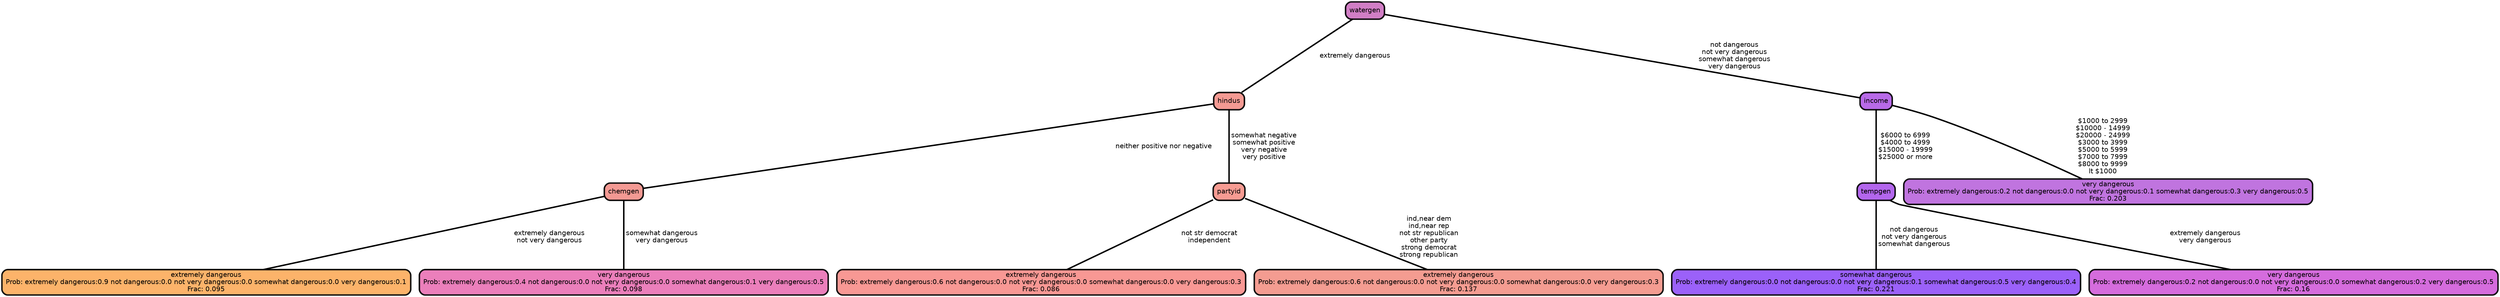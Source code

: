 graph Tree {
node [shape=box, style="filled, rounded",color="black",penwidth="3",fontcolor="black",                 fontname=helvetica] ;
graph [ranksep="0 equally", splines=straight,                 bgcolor=transparent, dpi=200] ;
edge [fontname=helvetica, color=black] ;
0 [label="extremely dangerous
Prob: extremely dangerous:0.9 not dangerous:0.0 not very dangerous:0.0 somewhat dangerous:0.0 very dangerous:0.1
Frac: 0.095", fillcolor="#fcb36a"] ;
1 [label="chemgen", fillcolor="#f39993"] ;
2 [label="very dangerous
Prob: extremely dangerous:0.4 not dangerous:0.0 not very dangerous:0.0 somewhat dangerous:0.1 very dangerous:0.5
Frac: 0.098", fillcolor="#eb7fbb"] ;
3 [label="hindus", fillcolor="#f49a93"] ;
4 [label="extremely dangerous
Prob: extremely dangerous:0.6 not dangerous:0.0 not very dangerous:0.0 somewhat dangerous:0.0 very dangerous:0.3
Frac: 0.086", fillcolor="#f89894"] ;
5 [label="partyid", fillcolor="#f69b92"] ;
6 [label="extremely dangerous
Prob: extremely dangerous:0.6 not dangerous:0.0 not very dangerous:0.0 somewhat dangerous:0.0 very dangerous:0.3
Frac: 0.137", fillcolor="#f49c91"] ;
7 [label="watergen", fillcolor="#d17ec5"] ;
8 [label="somewhat dangerous
Prob: extremely dangerous:0.0 not dangerous:0.0 not very dangerous:0.1 somewhat dangerous:0.5 very dangerous:0.4
Frac: 0.221", fillcolor="#9b61f9"] ;
9 [label="tempgen", fillcolor="#b366ed"] ;
10 [label="very dangerous
Prob: extremely dangerous:0.2 not dangerous:0.0 not very dangerous:0.0 somewhat dangerous:0.2 very dangerous:0.5
Frac: 0.16", fillcolor="#d56cdd"] ;
11 [label="income", fillcolor="#b86ae8"] ;
12 [label="very dangerous
Prob: extremely dangerous:0.2 not dangerous:0.0 not very dangerous:0.1 somewhat dangerous:0.3 very dangerous:0.5
Frac: 0.203", fillcolor="#c074df"] ;
1 -- 0 [label=" extremely dangerous\n not very dangerous",penwidth=3] ;
1 -- 2 [label=" somewhat dangerous\n very dangerous",penwidth=3] ;
3 -- 1 [label=" neither positive nor negative",penwidth=3] ;
3 -- 5 [label=" somewhat negative\n somewhat positive\n very negative\n very positive",penwidth=3] ;
5 -- 4 [label=" not str democrat\n independent",penwidth=3] ;
5 -- 6 [label=" ind,near dem\n ind,near rep\n not str republican\n other party\n strong democrat\n strong republican",penwidth=3] ;
7 -- 3 [label=" extremely dangerous",penwidth=3] ;
7 -- 11 [label=" not dangerous\n not very dangerous\n somewhat dangerous\n very dangerous",penwidth=3] ;
9 -- 8 [label=" not dangerous\n not very dangerous\n somewhat dangerous",penwidth=3] ;
9 -- 10 [label=" extremely dangerous\n very dangerous",penwidth=3] ;
11 -- 9 [label=" $6000 to 6999\n $4000 to 4999\n $15000 - 19999\n $25000 or more",penwidth=3] ;
11 -- 12 [label=" $1000 to 2999\n $10000 - 14999\n $20000 - 24999\n $3000 to 3999\n $5000 to 5999\n $7000 to 7999\n $8000 to 9999\n lt $1000",penwidth=3] ;
{rank = same;}}